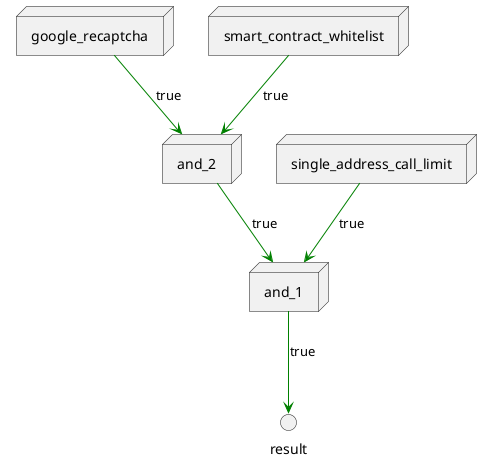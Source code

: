 @startuml
node and_1
node and_2
node google_recaptcha
node smart_contract_whitelist
node single_address_call_limit

and_1 --[#green]> result:true
single_address_call_limit --[#green]> and_1:true
and_2 --[#green]> and_1:true
google_recaptcha --[#green]> and_2:true
smart_contract_whitelist --[#green]> and_2:true
@enduml